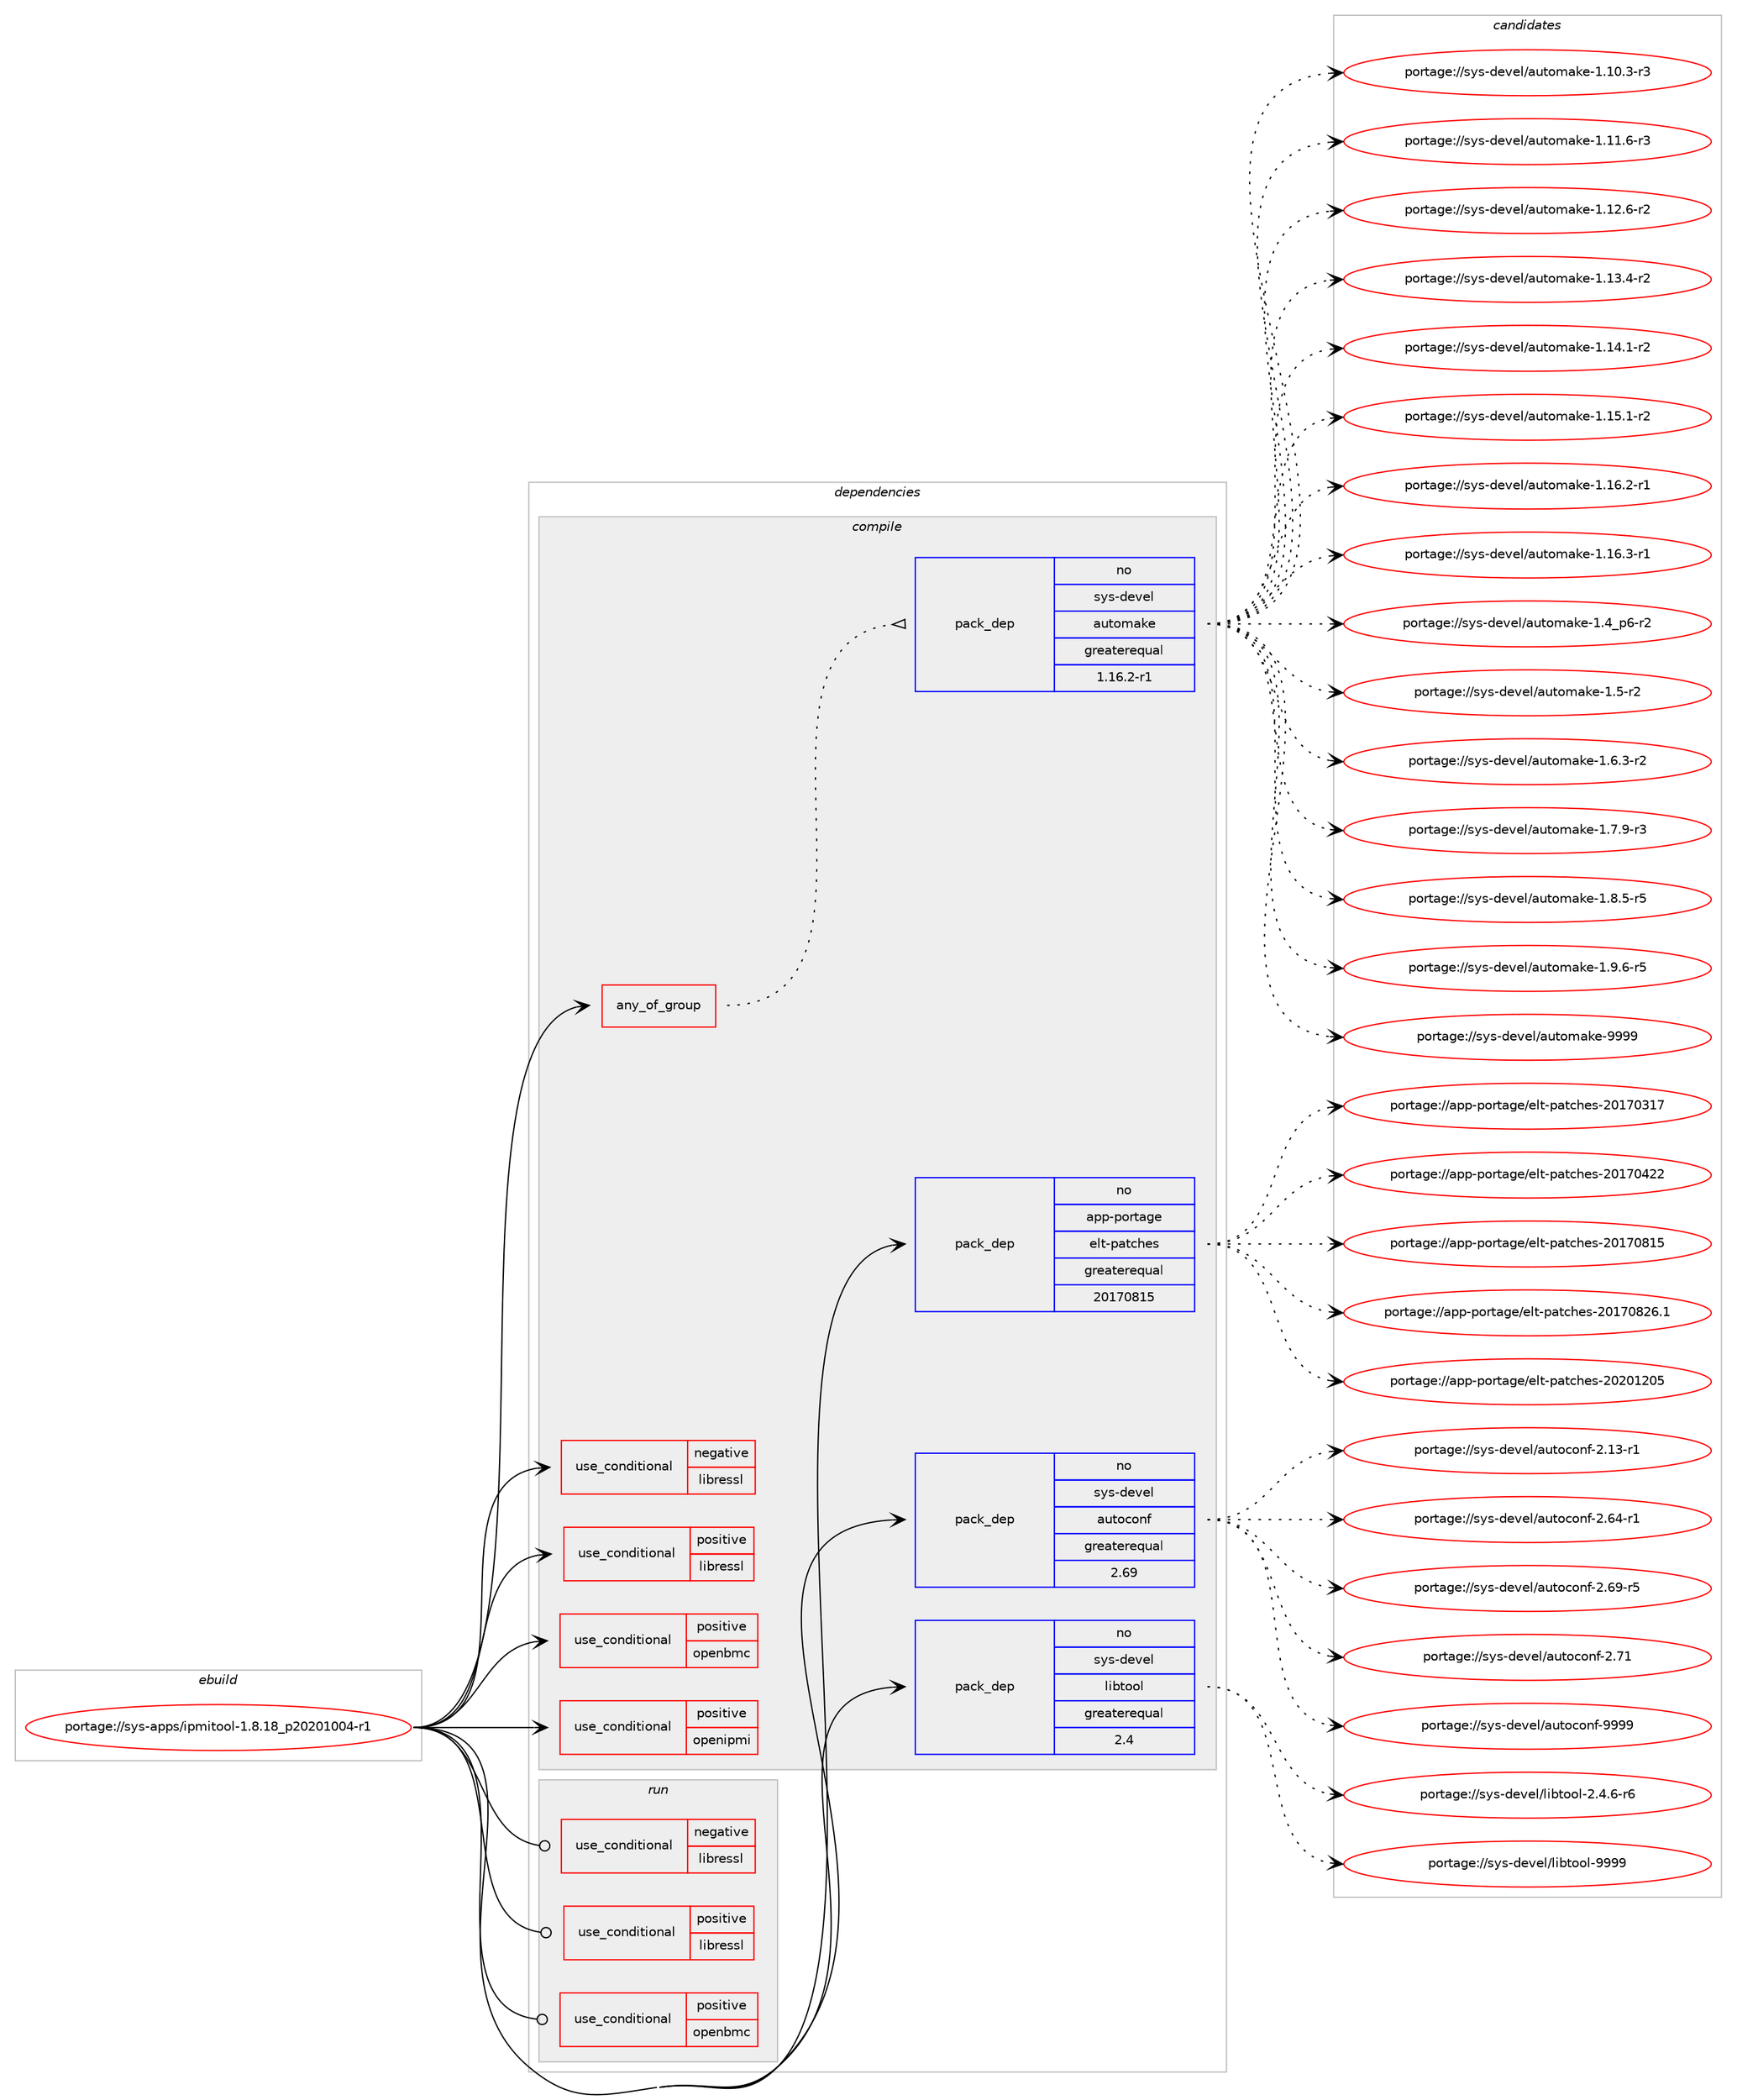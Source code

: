 digraph prolog {

# *************
# Graph options
# *************

newrank=true;
concentrate=true;
compound=true;
graph [rankdir=LR,fontname=Helvetica,fontsize=10,ranksep=1.5];#, ranksep=2.5, nodesep=0.2];
edge  [arrowhead=vee];
node  [fontname=Helvetica,fontsize=10];

# **********
# The ebuild
# **********

subgraph cluster_leftcol {
color=gray;
rank=same;
label=<<i>ebuild</i>>;
id [label="portage://sys-apps/ipmitool-1.8.18_p20201004-r1", color=red, width=4, href="../sys-apps/ipmitool-1.8.18_p20201004-r1.svg"];
}

# ****************
# The dependencies
# ****************

subgraph cluster_midcol {
color=gray;
label=<<i>dependencies</i>>;
subgraph cluster_compile {
fillcolor="#eeeeee";
style=filled;
label=<<i>compile</i>>;
subgraph any24 {
dependency1210 [label=<<TABLE BORDER="0" CELLBORDER="1" CELLSPACING="0" CELLPADDING="4"><TR><TD CELLPADDING="10">any_of_group</TD></TR></TABLE>>, shape=none, color=red];subgraph pack406 {
dependency1211 [label=<<TABLE BORDER="0" CELLBORDER="1" CELLSPACING="0" CELLPADDING="4" WIDTH="220"><TR><TD ROWSPAN="6" CELLPADDING="30">pack_dep</TD></TR><TR><TD WIDTH="110">no</TD></TR><TR><TD>sys-devel</TD></TR><TR><TD>automake</TD></TR><TR><TD>greaterequal</TD></TR><TR><TD>1.16.2-r1</TD></TR></TABLE>>, shape=none, color=blue];
}
dependency1210:e -> dependency1211:w [weight=20,style="dotted",arrowhead="oinv"];
}
id:e -> dependency1210:w [weight=20,style="solid",arrowhead="vee"];
subgraph cond782 {
dependency1212 [label=<<TABLE BORDER="0" CELLBORDER="1" CELLSPACING="0" CELLPADDING="4"><TR><TD ROWSPAN="3" CELLPADDING="10">use_conditional</TD></TR><TR><TD>negative</TD></TR><TR><TD>libressl</TD></TR></TABLE>>, shape=none, color=red];
# *** BEGIN UNKNOWN DEPENDENCY TYPE (TODO) ***
# dependency1212 -> package_dependency(portage://sys-apps/ipmitool-1.8.18_p20201004-r1,install,no,dev-libs,openssl,none,[,,],[slot(0),equal],[])
# *** END UNKNOWN DEPENDENCY TYPE (TODO) ***

}
id:e -> dependency1212:w [weight=20,style="solid",arrowhead="vee"];
subgraph cond783 {
dependency1213 [label=<<TABLE BORDER="0" CELLBORDER="1" CELLSPACING="0" CELLPADDING="4"><TR><TD ROWSPAN="3" CELLPADDING="10">use_conditional</TD></TR><TR><TD>positive</TD></TR><TR><TD>libressl</TD></TR></TABLE>>, shape=none, color=red];
# *** BEGIN UNKNOWN DEPENDENCY TYPE (TODO) ***
# dependency1213 -> package_dependency(portage://sys-apps/ipmitool-1.8.18_p20201004-r1,install,no,dev-libs,libressl,none,[,,],[slot(0),equal],[])
# *** END UNKNOWN DEPENDENCY TYPE (TODO) ***

}
id:e -> dependency1213:w [weight=20,style="solid",arrowhead="vee"];
subgraph cond784 {
dependency1214 [label=<<TABLE BORDER="0" CELLBORDER="1" CELLSPACING="0" CELLPADDING="4"><TR><TD ROWSPAN="3" CELLPADDING="10">use_conditional</TD></TR><TR><TD>positive</TD></TR><TR><TD>openbmc</TD></TR></TABLE>>, shape=none, color=red];
# *** BEGIN UNKNOWN DEPENDENCY TYPE (TODO) ***
# dependency1214 -> package_dependency(portage://sys-apps/ipmitool-1.8.18_p20201004-r1,install,no,sys-apps,systemd,none,[,,],[slot(0),equal],[])
# *** END UNKNOWN DEPENDENCY TYPE (TODO) ***

}
id:e -> dependency1214:w [weight=20,style="solid",arrowhead="vee"];
subgraph cond785 {
dependency1215 [label=<<TABLE BORDER="0" CELLBORDER="1" CELLSPACING="0" CELLPADDING="4"><TR><TD ROWSPAN="3" CELLPADDING="10">use_conditional</TD></TR><TR><TD>positive</TD></TR><TR><TD>openipmi</TD></TR></TABLE>>, shape=none, color=red];
# *** BEGIN UNKNOWN DEPENDENCY TYPE (TODO) ***
# dependency1215 -> package_dependency(portage://sys-apps/ipmitool-1.8.18_p20201004-r1,install,no,sys-libs,openipmi,none,[,,],[],[])
# *** END UNKNOWN DEPENDENCY TYPE (TODO) ***

}
id:e -> dependency1215:w [weight=20,style="solid",arrowhead="vee"];
subgraph pack407 {
dependency1216 [label=<<TABLE BORDER="0" CELLBORDER="1" CELLSPACING="0" CELLPADDING="4" WIDTH="220"><TR><TD ROWSPAN="6" CELLPADDING="30">pack_dep</TD></TR><TR><TD WIDTH="110">no</TD></TR><TR><TD>app-portage</TD></TR><TR><TD>elt-patches</TD></TR><TR><TD>greaterequal</TD></TR><TR><TD>20170815</TD></TR></TABLE>>, shape=none, color=blue];
}
id:e -> dependency1216:w [weight=20,style="solid",arrowhead="vee"];
subgraph pack408 {
dependency1217 [label=<<TABLE BORDER="0" CELLBORDER="1" CELLSPACING="0" CELLPADDING="4" WIDTH="220"><TR><TD ROWSPAN="6" CELLPADDING="30">pack_dep</TD></TR><TR><TD WIDTH="110">no</TD></TR><TR><TD>sys-devel</TD></TR><TR><TD>autoconf</TD></TR><TR><TD>greaterequal</TD></TR><TR><TD>2.69</TD></TR></TABLE>>, shape=none, color=blue];
}
id:e -> dependency1217:w [weight=20,style="solid",arrowhead="vee"];
# *** BEGIN UNKNOWN DEPENDENCY TYPE (TODO) ***
# id -> package_dependency(portage://sys-apps/ipmitool-1.8.18_p20201004-r1,install,no,sys-devel,gnuconfig,none,[,,],[],[])
# *** END UNKNOWN DEPENDENCY TYPE (TODO) ***

subgraph pack409 {
dependency1218 [label=<<TABLE BORDER="0" CELLBORDER="1" CELLSPACING="0" CELLPADDING="4" WIDTH="220"><TR><TD ROWSPAN="6" CELLPADDING="30">pack_dep</TD></TR><TR><TD WIDTH="110">no</TD></TR><TR><TD>sys-devel</TD></TR><TR><TD>libtool</TD></TR><TR><TD>greaterequal</TD></TR><TR><TD>2.4</TD></TR></TABLE>>, shape=none, color=blue];
}
id:e -> dependency1218:w [weight=20,style="solid",arrowhead="vee"];
# *** BEGIN UNKNOWN DEPENDENCY TYPE (TODO) ***
# id -> package_dependency(portage://sys-apps/ipmitool-1.8.18_p20201004-r1,install,no,sys-libs,readline,none,[,,],[slot(0),equal],[])
# *** END UNKNOWN DEPENDENCY TYPE (TODO) ***

# *** BEGIN UNKNOWN DEPENDENCY TYPE (TODO) ***
# id -> package_dependency(portage://sys-apps/ipmitool-1.8.18_p20201004-r1,install,no,virtual,os-headers,none,[,,],[],[])
# *** END UNKNOWN DEPENDENCY TYPE (TODO) ***

}
subgraph cluster_compileandrun {
fillcolor="#eeeeee";
style=filled;
label=<<i>compile and run</i>>;
}
subgraph cluster_run {
fillcolor="#eeeeee";
style=filled;
label=<<i>run</i>>;
subgraph cond786 {
dependency1219 [label=<<TABLE BORDER="0" CELLBORDER="1" CELLSPACING="0" CELLPADDING="4"><TR><TD ROWSPAN="3" CELLPADDING="10">use_conditional</TD></TR><TR><TD>negative</TD></TR><TR><TD>libressl</TD></TR></TABLE>>, shape=none, color=red];
# *** BEGIN UNKNOWN DEPENDENCY TYPE (TODO) ***
# dependency1219 -> package_dependency(portage://sys-apps/ipmitool-1.8.18_p20201004-r1,run,no,dev-libs,openssl,none,[,,],[slot(0),equal],[])
# *** END UNKNOWN DEPENDENCY TYPE (TODO) ***

}
id:e -> dependency1219:w [weight=20,style="solid",arrowhead="odot"];
subgraph cond787 {
dependency1220 [label=<<TABLE BORDER="0" CELLBORDER="1" CELLSPACING="0" CELLPADDING="4"><TR><TD ROWSPAN="3" CELLPADDING="10">use_conditional</TD></TR><TR><TD>positive</TD></TR><TR><TD>libressl</TD></TR></TABLE>>, shape=none, color=red];
# *** BEGIN UNKNOWN DEPENDENCY TYPE (TODO) ***
# dependency1220 -> package_dependency(portage://sys-apps/ipmitool-1.8.18_p20201004-r1,run,no,dev-libs,libressl,none,[,,],[slot(0),equal],[])
# *** END UNKNOWN DEPENDENCY TYPE (TODO) ***

}
id:e -> dependency1220:w [weight=20,style="solid",arrowhead="odot"];
subgraph cond788 {
dependency1221 [label=<<TABLE BORDER="0" CELLBORDER="1" CELLSPACING="0" CELLPADDING="4"><TR><TD ROWSPAN="3" CELLPADDING="10">use_conditional</TD></TR><TR><TD>positive</TD></TR><TR><TD>openbmc</TD></TR></TABLE>>, shape=none, color=red];
# *** BEGIN UNKNOWN DEPENDENCY TYPE (TODO) ***
# dependency1221 -> package_dependency(portage://sys-apps/ipmitool-1.8.18_p20201004-r1,run,no,sys-apps,systemd,none,[,,],[slot(0),equal],[])
# *** END UNKNOWN DEPENDENCY TYPE (TODO) ***

}
id:e -> dependency1221:w [weight=20,style="solid",arrowhead="odot"];
# *** BEGIN UNKNOWN DEPENDENCY TYPE (TODO) ***
# id -> package_dependency(portage://sys-apps/ipmitool-1.8.18_p20201004-r1,run,no,sys-libs,readline,none,[,,],[slot(0),equal],[])
# *** END UNKNOWN DEPENDENCY TYPE (TODO) ***

}
}

# **************
# The candidates
# **************

subgraph cluster_choices {
rank=same;
color=gray;
label=<<i>candidates</i>>;

subgraph choice406 {
color=black;
nodesep=1;
choice11512111545100101118101108479711711611110997107101454946494846514511451 [label="portage://sys-devel/automake-1.10.3-r3", color=red, width=4,href="../sys-devel/automake-1.10.3-r3.svg"];
choice11512111545100101118101108479711711611110997107101454946494946544511451 [label="portage://sys-devel/automake-1.11.6-r3", color=red, width=4,href="../sys-devel/automake-1.11.6-r3.svg"];
choice11512111545100101118101108479711711611110997107101454946495046544511450 [label="portage://sys-devel/automake-1.12.6-r2", color=red, width=4,href="../sys-devel/automake-1.12.6-r2.svg"];
choice11512111545100101118101108479711711611110997107101454946495146524511450 [label="portage://sys-devel/automake-1.13.4-r2", color=red, width=4,href="../sys-devel/automake-1.13.4-r2.svg"];
choice11512111545100101118101108479711711611110997107101454946495246494511450 [label="portage://sys-devel/automake-1.14.1-r2", color=red, width=4,href="../sys-devel/automake-1.14.1-r2.svg"];
choice11512111545100101118101108479711711611110997107101454946495346494511450 [label="portage://sys-devel/automake-1.15.1-r2", color=red, width=4,href="../sys-devel/automake-1.15.1-r2.svg"];
choice11512111545100101118101108479711711611110997107101454946495446504511449 [label="portage://sys-devel/automake-1.16.2-r1", color=red, width=4,href="../sys-devel/automake-1.16.2-r1.svg"];
choice11512111545100101118101108479711711611110997107101454946495446514511449 [label="portage://sys-devel/automake-1.16.3-r1", color=red, width=4,href="../sys-devel/automake-1.16.3-r1.svg"];
choice115121115451001011181011084797117116111109971071014549465295112544511450 [label="portage://sys-devel/automake-1.4_p6-r2", color=red, width=4,href="../sys-devel/automake-1.4_p6-r2.svg"];
choice11512111545100101118101108479711711611110997107101454946534511450 [label="portage://sys-devel/automake-1.5-r2", color=red, width=4,href="../sys-devel/automake-1.5-r2.svg"];
choice115121115451001011181011084797117116111109971071014549465446514511450 [label="portage://sys-devel/automake-1.6.3-r2", color=red, width=4,href="../sys-devel/automake-1.6.3-r2.svg"];
choice115121115451001011181011084797117116111109971071014549465546574511451 [label="portage://sys-devel/automake-1.7.9-r3", color=red, width=4,href="../sys-devel/automake-1.7.9-r3.svg"];
choice115121115451001011181011084797117116111109971071014549465646534511453 [label="portage://sys-devel/automake-1.8.5-r5", color=red, width=4,href="../sys-devel/automake-1.8.5-r5.svg"];
choice115121115451001011181011084797117116111109971071014549465746544511453 [label="portage://sys-devel/automake-1.9.6-r5", color=red, width=4,href="../sys-devel/automake-1.9.6-r5.svg"];
choice115121115451001011181011084797117116111109971071014557575757 [label="portage://sys-devel/automake-9999", color=red, width=4,href="../sys-devel/automake-9999.svg"];
dependency1211:e -> choice11512111545100101118101108479711711611110997107101454946494846514511451:w [style=dotted,weight="100"];
dependency1211:e -> choice11512111545100101118101108479711711611110997107101454946494946544511451:w [style=dotted,weight="100"];
dependency1211:e -> choice11512111545100101118101108479711711611110997107101454946495046544511450:w [style=dotted,weight="100"];
dependency1211:e -> choice11512111545100101118101108479711711611110997107101454946495146524511450:w [style=dotted,weight="100"];
dependency1211:e -> choice11512111545100101118101108479711711611110997107101454946495246494511450:w [style=dotted,weight="100"];
dependency1211:e -> choice11512111545100101118101108479711711611110997107101454946495346494511450:w [style=dotted,weight="100"];
dependency1211:e -> choice11512111545100101118101108479711711611110997107101454946495446504511449:w [style=dotted,weight="100"];
dependency1211:e -> choice11512111545100101118101108479711711611110997107101454946495446514511449:w [style=dotted,weight="100"];
dependency1211:e -> choice115121115451001011181011084797117116111109971071014549465295112544511450:w [style=dotted,weight="100"];
dependency1211:e -> choice11512111545100101118101108479711711611110997107101454946534511450:w [style=dotted,weight="100"];
dependency1211:e -> choice115121115451001011181011084797117116111109971071014549465446514511450:w [style=dotted,weight="100"];
dependency1211:e -> choice115121115451001011181011084797117116111109971071014549465546574511451:w [style=dotted,weight="100"];
dependency1211:e -> choice115121115451001011181011084797117116111109971071014549465646534511453:w [style=dotted,weight="100"];
dependency1211:e -> choice115121115451001011181011084797117116111109971071014549465746544511453:w [style=dotted,weight="100"];
dependency1211:e -> choice115121115451001011181011084797117116111109971071014557575757:w [style=dotted,weight="100"];
}
subgraph choice407 {
color=black;
nodesep=1;
choice97112112451121111141169710310147101108116451129711699104101115455048495548514955 [label="portage://app-portage/elt-patches-20170317", color=red, width=4,href="../app-portage/elt-patches-20170317.svg"];
choice97112112451121111141169710310147101108116451129711699104101115455048495548525050 [label="portage://app-portage/elt-patches-20170422", color=red, width=4,href="../app-portage/elt-patches-20170422.svg"];
choice97112112451121111141169710310147101108116451129711699104101115455048495548564953 [label="portage://app-portage/elt-patches-20170815", color=red, width=4,href="../app-portage/elt-patches-20170815.svg"];
choice971121124511211111411697103101471011081164511297116991041011154550484955485650544649 [label="portage://app-portage/elt-patches-20170826.1", color=red, width=4,href="../app-portage/elt-patches-20170826.1.svg"];
choice97112112451121111141169710310147101108116451129711699104101115455048504849504853 [label="portage://app-portage/elt-patches-20201205", color=red, width=4,href="../app-portage/elt-patches-20201205.svg"];
dependency1216:e -> choice97112112451121111141169710310147101108116451129711699104101115455048495548514955:w [style=dotted,weight="100"];
dependency1216:e -> choice97112112451121111141169710310147101108116451129711699104101115455048495548525050:w [style=dotted,weight="100"];
dependency1216:e -> choice97112112451121111141169710310147101108116451129711699104101115455048495548564953:w [style=dotted,weight="100"];
dependency1216:e -> choice971121124511211111411697103101471011081164511297116991041011154550484955485650544649:w [style=dotted,weight="100"];
dependency1216:e -> choice97112112451121111141169710310147101108116451129711699104101115455048504849504853:w [style=dotted,weight="100"];
}
subgraph choice408 {
color=black;
nodesep=1;
choice1151211154510010111810110847971171161119911111010245504649514511449 [label="portage://sys-devel/autoconf-2.13-r1", color=red, width=4,href="../sys-devel/autoconf-2.13-r1.svg"];
choice1151211154510010111810110847971171161119911111010245504654524511449 [label="portage://sys-devel/autoconf-2.64-r1", color=red, width=4,href="../sys-devel/autoconf-2.64-r1.svg"];
choice1151211154510010111810110847971171161119911111010245504654574511453 [label="portage://sys-devel/autoconf-2.69-r5", color=red, width=4,href="../sys-devel/autoconf-2.69-r5.svg"];
choice115121115451001011181011084797117116111991111101024550465549 [label="portage://sys-devel/autoconf-2.71", color=red, width=4,href="../sys-devel/autoconf-2.71.svg"];
choice115121115451001011181011084797117116111991111101024557575757 [label="portage://sys-devel/autoconf-9999", color=red, width=4,href="../sys-devel/autoconf-9999.svg"];
dependency1217:e -> choice1151211154510010111810110847971171161119911111010245504649514511449:w [style=dotted,weight="100"];
dependency1217:e -> choice1151211154510010111810110847971171161119911111010245504654524511449:w [style=dotted,weight="100"];
dependency1217:e -> choice1151211154510010111810110847971171161119911111010245504654574511453:w [style=dotted,weight="100"];
dependency1217:e -> choice115121115451001011181011084797117116111991111101024550465549:w [style=dotted,weight="100"];
dependency1217:e -> choice115121115451001011181011084797117116111991111101024557575757:w [style=dotted,weight="100"];
}
subgraph choice409 {
color=black;
nodesep=1;
choice1151211154510010111810110847108105981161111111084550465246544511454 [label="portage://sys-devel/libtool-2.4.6-r6", color=red, width=4,href="../sys-devel/libtool-2.4.6-r6.svg"];
choice1151211154510010111810110847108105981161111111084557575757 [label="portage://sys-devel/libtool-9999", color=red, width=4,href="../sys-devel/libtool-9999.svg"];
dependency1218:e -> choice1151211154510010111810110847108105981161111111084550465246544511454:w [style=dotted,weight="100"];
dependency1218:e -> choice1151211154510010111810110847108105981161111111084557575757:w [style=dotted,weight="100"];
}
}

}
